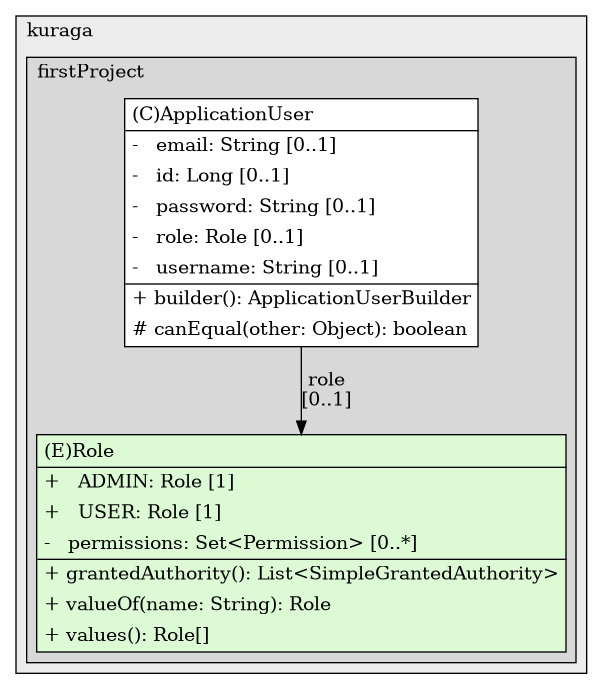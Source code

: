 @startuml

/' diagram meta data start
config=StructureConfiguration;
{
  "projectClassification": {
    "searchMode": "OpenProject", // OpenProject, AllProjects
    "includedProjects": "",
    "pathEndKeywords": "*.impl",
    "isClientPath": "",
    "isClientName": "",
    "isTestPath": "",
    "isTestName": "",
    "isMappingPath": "",
    "isMappingName": "",
    "isDataAccessPath": "",
    "isDataAccessName": "",
    "isDataStructurePath": "",
    "isDataStructureName": "",
    "isInterfaceStructuresPath": "",
    "isInterfaceStructuresName": "",
    "isEntryPointPath": "",
    "isEntryPointName": "",
    "treatFinalFieldsAsMandatory": false
  },
  "graphRestriction": {
    "classPackageExcludeFilter": "",
    "classPackageIncludeFilter": "",
    "classNameExcludeFilter": "",
    "classNameIncludeFilter": "",
    "methodNameExcludeFilter": "",
    "methodNameIncludeFilter": "",
    "removeByInheritance": "", // inheritance/annotation based filtering is done in a second step
    "removeByAnnotation": "",
    "removeByClassPackage": "", // cleanup the graph after inheritance/annotation based filtering is done
    "removeByClassName": "",
    "cutMappings": false,
    "cutEnum": true,
    "cutTests": true,
    "cutClient": true,
    "cutDataAccess": true,
    "cutInterfaceStructures": true,
    "cutDataStructures": true,
    "cutGetterAndSetter": true,
    "cutConstructors": true
  },
  "graphTraversal": {
    "forwardDepth": 3,
    "backwardDepth": 3,
    "classPackageExcludeFilter": "",
    "classPackageIncludeFilter": "",
    "classNameExcludeFilter": "",
    "classNameIncludeFilter": "",
    "methodNameExcludeFilter": "",
    "methodNameIncludeFilter": "",
    "hideMappings": false,
    "hideDataStructures": false,
    "hidePrivateMethods": true,
    "hideInterfaceCalls": true, // indirection: implementation -> interface (is hidden) -> implementation
    "onlyShowApplicationEntryPoints": false, // root node is included
    "useMethodCallsForStructureDiagram": "ForwardOnly" // ForwardOnly, BothDirections, No
  },
  "details": {
    "aggregation": "GroupByClass", // ByClass, GroupByClass, None
    "showClassGenericTypes": true,
    "showMethods": true,
    "showMethodParameterNames": true,
    "showMethodParameterTypes": true,
    "showMethodReturnType": true,
    "showPackageLevels": 2,
    "showDetailedClassStructure": true
  },
  "rootClass": "bks2101.kuraga.firstProject.models.Role",
  "extensionCallbackMethod": "" // qualified.class.name#methodName - signature: public static String method(String)
}
diagram meta data end '/



digraph g {
    rankdir="TB"
    splines=polyline
    

'nodes 
subgraph cluster_1120103501 { 
   	label=kuraga
	labeljust=l
	fillcolor="#ececec"
	style=filled
   
   subgraph cluster_1316873052 { 
   	label=firstProject
	labeljust=l
	fillcolor="#d8d8d8"
	style=filled
   
   ApplicationUser299579752[
	label=<<TABLE BORDER="1" CELLBORDER="0" CELLPADDING="4" CELLSPACING="0">
<TR><TD ALIGN="LEFT" >(C)ApplicationUser</TD></TR>
<HR/>
<TR><TD ALIGN="LEFT" >-   email: String [0..1]</TD></TR>
<TR><TD ALIGN="LEFT" >-   id: Long [0..1]</TD></TR>
<TR><TD ALIGN="LEFT" >-   password: String [0..1]</TD></TR>
<TR><TD ALIGN="LEFT" >-   role: Role [0..1]</TD></TR>
<TR><TD ALIGN="LEFT" >-   username: String [0..1]</TD></TR>
<HR/>
<TR><TD ALIGN="LEFT" >+ builder(): ApplicationUserBuilder</TD></TR>
<TR><TD ALIGN="LEFT" ># canEqual(other: Object): boolean</TD></TR>
</TABLE>>
	style=filled
	margin=0
	shape=plaintext
	fillcolor="#FFFFFF"
];

Role299579752[
	label=<<TABLE BORDER="1" CELLBORDER="0" CELLPADDING="4" CELLSPACING="0">
<TR><TD ALIGN="LEFT" >(E)Role</TD></TR>
<HR/>
<TR><TD ALIGN="LEFT" >+   ADMIN: Role [1]</TD></TR>
<TR><TD ALIGN="LEFT" >+   USER: Role [1]</TD></TR>
<TR><TD ALIGN="LEFT" >-   permissions: Set&lt;Permission&gt; [0..*]</TD></TR>
<HR/>
<TR><TD ALIGN="LEFT" >+ grantedAuthority(): List&lt;SimpleGrantedAuthority&gt;</TD></TR>
<TR><TD ALIGN="LEFT" >+ valueOf(name: String): Role</TD></TR>
<TR><TD ALIGN="LEFT" >+ values(): Role[]</TD></TR>
</TABLE>>
	style=filled
	margin=0
	shape=plaintext
	fillcolor="#DCFBD5"
];
} 
} 

'edges    
ApplicationUser299579752 -> Role299579752[label="role
[0..1]"];
    
}
@enduml